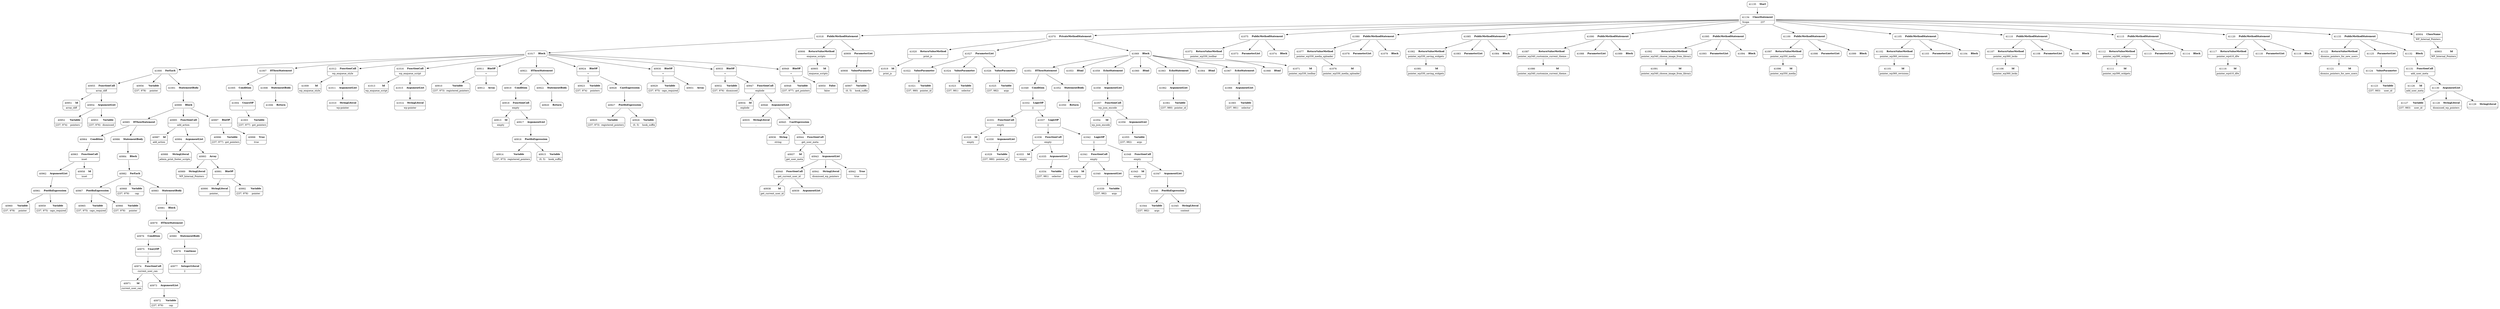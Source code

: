 digraph ast {
node [shape=none];
40960 [label=<<TABLE border='1' cellspacing='0' cellpadding='10' style='rounded' ><TR><TD border='0'>40960</TD><TD border='0'><B>Variable</B></TD></TR><HR/><TR><TD border='0' cellpadding='5'>(237, 978)</TD><TD border='0' cellpadding='5'>pointer</TD></TR></TABLE>>];
40961 [label=<<TABLE border='1' cellspacing='0' cellpadding='10' style='rounded' ><TR><TD border='0'>40961</TD><TD border='0'><B>PostfixExpression</B></TD></TR></TABLE>>];
40961 -> 40959 [weight=2];
40961 -> 40960 [weight=2];
40962 [label=<<TABLE border='1' cellspacing='0' cellpadding='10' style='rounded' ><TR><TD border='0'>40962</TD><TD border='0'><B>ArgumentList</B></TD></TR></TABLE>>];
40962 -> 40961 [weight=2];
40963 [label=<<TABLE border='1' cellspacing='0' cellpadding='10' style='rounded' ><TR><TD border='0'>40963</TD><TD border='0'><B>FunctionCall</B></TD></TR><HR/><TR><TD border='0' cellpadding='5' colspan='2'>isset</TD></TR></TABLE>>];
40963 -> 40958 [weight=2];
40963 -> 40962 [weight=2];
40964 [label=<<TABLE border='1' cellspacing='0' cellpadding='10' style='rounded' ><TR><TD border='0'>40964</TD><TD border='0'><B>Condition</B></TD></TR></TABLE>>];
40964 -> 40963 [weight=2];
40965 [label=<<TABLE border='1' cellspacing='0' cellpadding='10' style='rounded' ><TR><TD border='0'>40965</TD><TD border='0'><B>Variable</B></TD></TR><HR/><TR><TD border='0' cellpadding='5'>(237, 975)</TD><TD border='0' cellpadding='5'>caps_required</TD></TR></TABLE>>];
40966 [label=<<TABLE border='1' cellspacing='0' cellpadding='10' style='rounded' ><TR><TD border='0'>40966</TD><TD border='0'><B>Variable</B></TD></TR><HR/><TR><TD border='0' cellpadding='5'>(237, 978)</TD><TD border='0' cellpadding='5'>pointer</TD></TR></TABLE>>];
40967 [label=<<TABLE border='1' cellspacing='0' cellpadding='10' style='rounded' ><TR><TD border='0'>40967</TD><TD border='0'><B>PostfixExpression</B></TD></TR></TABLE>>];
40967 -> 40965 [weight=2];
40967 -> 40966 [weight=2];
40968 [label=<<TABLE border='1' cellspacing='0' cellpadding='10' style='rounded' ><TR><TD border='0'>40968</TD><TD border='0'><B>Variable</B></TD></TR><HR/><TR><TD border='0' cellpadding='5'>(237, 979)</TD><TD border='0' cellpadding='5'>cap</TD></TR></TABLE>>];
40971 [label=<<TABLE border='1' cellspacing='0' cellpadding='10' style='rounded' ><TR><TD border='0'>40971</TD><TD border='0'><B>Id</B></TD></TR><HR/><TR><TD border='0' cellpadding='5' colspan='2'>current_user_can</TD></TR></TABLE>>];
40972 [label=<<TABLE border='1' cellspacing='0' cellpadding='10' style='rounded' ><TR><TD border='0'>40972</TD><TD border='0'><B>Variable</B></TD></TR><HR/><TR><TD border='0' cellpadding='5'>(237, 979)</TD><TD border='0' cellpadding='5'>cap</TD></TR></TABLE>>];
40973 [label=<<TABLE border='1' cellspacing='0' cellpadding='10' style='rounded' ><TR><TD border='0'>40973</TD><TD border='0'><B>ArgumentList</B></TD></TR></TABLE>>];
40973 -> 40972 [weight=2];
40974 [label=<<TABLE border='1' cellspacing='0' cellpadding='10' style='rounded' ><TR><TD border='0'>40974</TD><TD border='0'><B>FunctionCall</B></TD></TR><HR/><TR><TD border='0' cellpadding='5' colspan='2'>current_user_can</TD></TR></TABLE>>];
40974 -> 40971 [weight=2];
40974 -> 40973 [weight=2];
40975 [label=<<TABLE border='1' cellspacing='0' cellpadding='10' style='rounded' ><TR><TD border='0'>40975</TD><TD border='0'><B>UnaryOP</B></TD></TR><HR/><TR><TD border='0' cellpadding='5' colspan='2'>!</TD></TR></TABLE>>];
40975 -> 40974 [weight=2];
40976 [label=<<TABLE border='1' cellspacing='0' cellpadding='10' style='rounded' ><TR><TD border='0'>40976</TD><TD border='0'><B>Condition</B></TD></TR></TABLE>>];
40976 -> 40975 [weight=2];
40977 [label=<<TABLE border='1' cellspacing='0' cellpadding='10' style='rounded' ><TR><TD border='0'>40977</TD><TD border='0'><B>IntegerLiteral</B></TD></TR><HR/><TR><TD border='0' cellpadding='5' colspan='2'>2</TD></TR></TABLE>>];
40978 [label=<<TABLE border='1' cellspacing='0' cellpadding='10' style='rounded' ><TR><TD border='0'>40978</TD><TD border='0'><B>Continue</B></TD></TR></TABLE>>];
40978 -> 40977 [weight=2];
40979 [label=<<TABLE border='1' cellspacing='0' cellpadding='10' style='rounded' ><TR><TD border='0'>40979</TD><TD border='0'><B>IfThenStatement</B></TD></TR></TABLE>>];
40979 -> 40976 [weight=2];
40979 -> 40980 [weight=2];
40980 [label=<<TABLE border='1' cellspacing='0' cellpadding='10' style='rounded' ><TR><TD border='0'>40980</TD><TD border='0'><B>StatementBody</B></TD></TR></TABLE>>];
40980 -> 40978 [weight=2];
40981 [label=<<TABLE border='1' cellspacing='0' cellpadding='10' style='rounded' ><TR><TD border='0'>40981</TD><TD border='0'><B>Block</B></TD></TR></TABLE>>];
40981 -> 40979 [weight=2];
40982 [label=<<TABLE border='1' cellspacing='0' cellpadding='10' style='rounded' ><TR><TD border='0'>40982</TD><TD border='0'><B>ForEach</B></TD></TR></TABLE>>];
40982 -> 40967 [weight=2];
40982 -> 40968 [weight=2];
40982 -> 40983 [weight=2];
40983 [label=<<TABLE border='1' cellspacing='0' cellpadding='10' style='rounded' ><TR><TD border='0'>40983</TD><TD border='0'><B>StatementBody</B></TD></TR></TABLE>>];
40983 -> 40981 [weight=2];
40984 [label=<<TABLE border='1' cellspacing='0' cellpadding='10' style='rounded' ><TR><TD border='0'>40984</TD><TD border='0'><B>Block</B></TD></TR></TABLE>>];
40984 -> 40982 [weight=2];
40985 [label=<<TABLE border='1' cellspacing='0' cellpadding='10' style='rounded' ><TR><TD border='0'>40985</TD><TD border='0'><B>IfThenStatement</B></TD></TR></TABLE>>];
40985 -> 40964 [weight=2];
40985 -> 40986 [weight=2];
40986 [label=<<TABLE border='1' cellspacing='0' cellpadding='10' style='rounded' ><TR><TD border='0'>40986</TD><TD border='0'><B>StatementBody</B></TD></TR></TABLE>>];
40986 -> 40984 [weight=2];
40987 [label=<<TABLE border='1' cellspacing='0' cellpadding='10' style='rounded' ><TR><TD border='0'>40987</TD><TD border='0'><B>Id</B></TD></TR><HR/><TR><TD border='0' cellpadding='5' colspan='2'>add_action</TD></TR></TABLE>>];
40988 [label=<<TABLE border='1' cellspacing='0' cellpadding='10' style='rounded' ><TR><TD border='0'>40988</TD><TD border='0'><B>StringLiteral</B></TD></TR><HR/><TR><TD border='0' cellpadding='5' colspan='2'>admin_print_footer_scripts</TD></TR></TABLE>>];
40989 [label=<<TABLE border='1' cellspacing='0' cellpadding='10' style='rounded' ><TR><TD border='0'>40989</TD><TD border='0'><B>StringLiteral</B></TD></TR><HR/><TR><TD border='0' cellpadding='5' colspan='2'>WP_Internal_Pointers</TD></TR></TABLE>>];
40990 [label=<<TABLE border='1' cellspacing='0' cellpadding='10' style='rounded' ><TR><TD border='0'>40990</TD><TD border='0'><B>StringLiteral</B></TD></TR><HR/><TR><TD border='0' cellpadding='5' colspan='2'>pointer_</TD></TR></TABLE>>];
40991 [label=<<TABLE border='1' cellspacing='0' cellpadding='10' style='rounded' ><TR><TD border='0'>40991</TD><TD border='0'><B>BinOP</B></TD></TR><HR/><TR><TD border='0' cellpadding='5' colspan='2'>.</TD></TR></TABLE>>];
40991 -> 40990 [weight=2];
40991 -> 40992 [weight=2];
40992 [label=<<TABLE border='1' cellspacing='0' cellpadding='10' style='rounded' ><TR><TD border='0'>40992</TD><TD border='0'><B>Variable</B></TD></TR><HR/><TR><TD border='0' cellpadding='5'>(237, 978)</TD><TD border='0' cellpadding='5'>pointer</TD></TR></TABLE>>];
40993 [label=<<TABLE border='1' cellspacing='0' cellpadding='10' style='rounded' ><TR><TD border='0'>40993</TD><TD border='0'><B>Array</B></TD></TR></TABLE>>];
40993 -> 40989 [weight=2];
40993 -> 40991 [weight=2];
40994 [label=<<TABLE border='1' cellspacing='0' cellpadding='10' style='rounded' ><TR><TD border='0'>40994</TD><TD border='0'><B>ArgumentList</B></TD></TR></TABLE>>];
40994 -> 40988 [weight=2];
40994 -> 40993 [weight=2];
40995 [label=<<TABLE border='1' cellspacing='0' cellpadding='10' style='rounded' ><TR><TD border='0'>40995</TD><TD border='0'><B>FunctionCall</B></TD></TR><HR/><TR><TD border='0' cellpadding='5' colspan='2'>add_action</TD></TR></TABLE>>];
40995 -> 40987 [weight=2];
40995 -> 40994 [weight=2];
40996 [label=<<TABLE border='1' cellspacing='0' cellpadding='10' style='rounded' ><TR><TD border='0'>40996</TD><TD border='0'><B>Variable</B></TD></TR><HR/><TR><TD border='0' cellpadding='5'>(237, 977)</TD><TD border='0' cellpadding='5'>got_pointers</TD></TR></TABLE>>];
40997 [label=<<TABLE border='1' cellspacing='0' cellpadding='10' style='rounded' ><TR><TD border='0'>40997</TD><TD border='0'><B>BinOP</B></TD></TR><HR/><TR><TD border='0' cellpadding='5' colspan='2'>=</TD></TR></TABLE>>];
40997 -> 40996 [weight=2];
40997 -> 40998 [weight=2];
40998 [label=<<TABLE border='1' cellspacing='0' cellpadding='10' style='rounded' ><TR><TD border='0'>40998</TD><TD border='0'><B>True</B></TD></TR><HR/><TR><TD border='0' cellpadding='5' colspan='2'>true</TD></TR></TABLE>>];
40999 [label=<<TABLE border='1' cellspacing='0' cellpadding='10' style='rounded' ><TR><TD border='0'>40999</TD><TD border='0'><B>Block</B></TD></TR></TABLE>>];
40999 -> 40985 [weight=2];
40999 -> 40995 [weight=2];
40999 -> 40997 [weight=2];
41000 [label=<<TABLE border='1' cellspacing='0' cellpadding='10' style='rounded' ><TR><TD border='0'>41000</TD><TD border='0'><B>ForEach</B></TD></TR></TABLE>>];
41000 -> 40955 [weight=2];
41000 -> 40956 [weight=2];
41000 -> 41001 [weight=2];
41001 [label=<<TABLE border='1' cellspacing='0' cellpadding='10' style='rounded' ><TR><TD border='0'>41001</TD><TD border='0'><B>StatementBody</B></TD></TR></TABLE>>];
41001 -> 40999 [weight=2];
41003 [label=<<TABLE border='1' cellspacing='0' cellpadding='10' style='rounded' ><TR><TD border='0'>41003</TD><TD border='0'><B>Variable</B></TD></TR><HR/><TR><TD border='0' cellpadding='5'>(237, 977)</TD><TD border='0' cellpadding='5'>got_pointers</TD></TR></TABLE>>];
41004 [label=<<TABLE border='1' cellspacing='0' cellpadding='10' style='rounded' ><TR><TD border='0'>41004</TD><TD border='0'><B>UnaryOP</B></TD></TR><HR/><TR><TD border='0' cellpadding='5' colspan='2'>!</TD></TR></TABLE>>];
41004 -> 41003 [weight=2];
41005 [label=<<TABLE border='1' cellspacing='0' cellpadding='10' style='rounded' ><TR><TD border='0'>41005</TD><TD border='0'><B>Condition</B></TD></TR></TABLE>>];
41005 -> 41004 [weight=2];
41006 [label=<<TABLE border='1' cellspacing='0' cellpadding='10' style='rounded' ><TR><TD border='0'>41006</TD><TD border='0'><B>Return</B></TD></TR></TABLE>>];
41007 [label=<<TABLE border='1' cellspacing='0' cellpadding='10' style='rounded' ><TR><TD border='0'>41007</TD><TD border='0'><B>IfThenStatement</B></TD></TR></TABLE>>];
41007 -> 41005 [weight=2];
41007 -> 41008 [weight=2];
41008 [label=<<TABLE border='1' cellspacing='0' cellpadding='10' style='rounded' ><TR><TD border='0'>41008</TD><TD border='0'><B>StatementBody</B></TD></TR></TABLE>>];
41008 -> 41006 [weight=2];
41009 [label=<<TABLE border='1' cellspacing='0' cellpadding='10' style='rounded' ><TR><TD border='0'>41009</TD><TD border='0'><B>Id</B></TD></TR><HR/><TR><TD border='0' cellpadding='5' colspan='2'>wp_enqueue_style</TD></TR></TABLE>>];
41010 [label=<<TABLE border='1' cellspacing='0' cellpadding='10' style='rounded' ><TR><TD border='0'>41010</TD><TD border='0'><B>StringLiteral</B></TD></TR><HR/><TR><TD border='0' cellpadding='5' colspan='2'>wp-pointer</TD></TR></TABLE>>];
41011 [label=<<TABLE border='1' cellspacing='0' cellpadding='10' style='rounded' ><TR><TD border='0'>41011</TD><TD border='0'><B>ArgumentList</B></TD></TR></TABLE>>];
41011 -> 41010 [weight=2];
41012 [label=<<TABLE border='1' cellspacing='0' cellpadding='10' style='rounded' ><TR><TD border='0'>41012</TD><TD border='0'><B>FunctionCall</B></TD></TR><HR/><TR><TD border='0' cellpadding='5' colspan='2'>wp_enqueue_style</TD></TR></TABLE>>];
41012 -> 41009 [weight=2];
41012 -> 41011 [weight=2];
41013 [label=<<TABLE border='1' cellspacing='0' cellpadding='10' style='rounded' ><TR><TD border='0'>41013</TD><TD border='0'><B>Id</B></TD></TR><HR/><TR><TD border='0' cellpadding='5' colspan='2'>wp_enqueue_script</TD></TR></TABLE>>];
41014 [label=<<TABLE border='1' cellspacing='0' cellpadding='10' style='rounded' ><TR><TD border='0'>41014</TD><TD border='0'><B>StringLiteral</B></TD></TR><HR/><TR><TD border='0' cellpadding='5' colspan='2'>wp-pointer</TD></TR></TABLE>>];
41015 [label=<<TABLE border='1' cellspacing='0' cellpadding='10' style='rounded' ><TR><TD border='0'>41015</TD><TD border='0'><B>ArgumentList</B></TD></TR></TABLE>>];
41015 -> 41014 [weight=2];
41016 [label=<<TABLE border='1' cellspacing='0' cellpadding='10' style='rounded' ><TR><TD border='0'>41016</TD><TD border='0'><B>FunctionCall</B></TD></TR><HR/><TR><TD border='0' cellpadding='5' colspan='2'>wp_enqueue_script</TD></TR></TABLE>>];
41016 -> 41013 [weight=2];
41016 -> 41015 [weight=2];
41017 [label=<<TABLE border='1' cellspacing='0' cellpadding='10' style='rounded' ><TR><TD border='0'>41017</TD><TD border='0'><B>Block</B></TD></TR></TABLE>>];
41017 -> 40911 [weight=2];
41017 -> 40921 [weight=2];
41017 -> 40924 [weight=2];
41017 -> 40930 [weight=2];
41017 -> 40933 [weight=2];
41017 -> 40949 [weight=2];
41017 -> 41000 [weight=2];
41017 -> 41007 [weight=2];
41017 -> 41012 [weight=2];
41017 -> 41016 [weight=2];
41018 [label=<<TABLE border='1' cellspacing='0' cellpadding='10' style='rounded' ><TR><TD border='0'>41018</TD><TD border='0'><B>PublicMethodStatement</B></TD></TR></TABLE>>];
41018 -> 40906 [weight=2];
41018 -> 40909 [weight=2];
41018 -> 41017 [weight=2];
41019 [label=<<TABLE border='1' cellspacing='0' cellpadding='10' style='rounded' ><TR><TD border='0'>41019</TD><TD border='0'><B>Id</B></TD></TR><HR/><TR><TD border='0' cellpadding='5' colspan='2'>print_js</TD></TR></TABLE>>];
41020 [label=<<TABLE border='1' cellspacing='0' cellpadding='10' style='rounded' ><TR><TD border='0'>41020</TD><TD border='0'><B>ReturnValueMethod</B></TD></TR><HR/><TR><TD border='0' cellpadding='5' colspan='2'>print_js</TD></TR></TABLE>>];
41020 -> 41019 [weight=2];
41021 [label=<<TABLE border='1' cellspacing='0' cellpadding='10' style='rounded' ><TR><TD border='0'>41021</TD><TD border='0'><B>Variable</B></TD></TR><HR/><TR><TD border='0' cellpadding='5'>(237, 980)</TD><TD border='0' cellpadding='5'>pointer_id</TD></TR></TABLE>>];
41022 [label=<<TABLE border='1' cellspacing='0' cellpadding='10' style='rounded' ><TR><TD border='0'>41022</TD><TD border='0'><B>ValueParameter</B></TD></TR></TABLE>>];
41022 -> 41021 [weight=2];
41023 [label=<<TABLE border='1' cellspacing='0' cellpadding='10' style='rounded' ><TR><TD border='0'>41023</TD><TD border='0'><B>Variable</B></TD></TR><HR/><TR><TD border='0' cellpadding='5'>(237, 981)</TD><TD border='0' cellpadding='5'>selector</TD></TR></TABLE>>];
41024 [label=<<TABLE border='1' cellspacing='0' cellpadding='10' style='rounded' ><TR><TD border='0'>41024</TD><TD border='0'><B>ValueParameter</B></TD></TR></TABLE>>];
41024 -> 41023 [weight=2];
41025 [label=<<TABLE border='1' cellspacing='0' cellpadding='10' style='rounded' ><TR><TD border='0'>41025</TD><TD border='0'><B>Variable</B></TD></TR><HR/><TR><TD border='0' cellpadding='5'>(237, 982)</TD><TD border='0' cellpadding='5'>args</TD></TR></TABLE>>];
41026 [label=<<TABLE border='1' cellspacing='0' cellpadding='10' style='rounded' ><TR><TD border='0'>41026</TD><TD border='0'><B>ValueParameter</B></TD></TR></TABLE>>];
41026 -> 41025 [weight=2];
41027 [label=<<TABLE border='1' cellspacing='0' cellpadding='10' style='rounded' ><TR><TD border='0'>41027</TD><TD border='0'><B>ParameterList</B></TD></TR></TABLE>>];
41027 -> 41022 [weight=2];
41027 -> 41024 [weight=2];
41027 -> 41026 [weight=2];
41028 [label=<<TABLE border='1' cellspacing='0' cellpadding='10' style='rounded' ><TR><TD border='0'>41028</TD><TD border='0'><B>Id</B></TD></TR><HR/><TR><TD border='0' cellpadding='5' colspan='2'>empty</TD></TR></TABLE>>];
41029 [label=<<TABLE border='1' cellspacing='0' cellpadding='10' style='rounded' ><TR><TD border='0'>41029</TD><TD border='0'><B>Variable</B></TD></TR><HR/><TR><TD border='0' cellpadding='5'>(237, 980)</TD><TD border='0' cellpadding='5'>pointer_id</TD></TR></TABLE>>];
41030 [label=<<TABLE border='1' cellspacing='0' cellpadding='10' style='rounded' ><TR><TD border='0'>41030</TD><TD border='0'><B>ArgumentList</B></TD></TR></TABLE>>];
41030 -> 41029 [weight=2];
41031 [label=<<TABLE border='1' cellspacing='0' cellpadding='10' style='rounded' ><TR><TD border='0'>41031</TD><TD border='0'><B>FunctionCall</B></TD></TR><HR/><TR><TD border='0' cellpadding='5' colspan='2'>empty</TD></TR></TABLE>>];
41031 -> 41028 [weight=2];
41031 -> 41030 [weight=2];
41032 [label=<<TABLE border='1' cellspacing='0' cellpadding='10' style='rounded' ><TR><TD border='0'>41032</TD><TD border='0'><B>LogicOP</B></TD></TR><HR/><TR><TD border='0' cellpadding='5' colspan='2'>||</TD></TR></TABLE>>];
41032 -> 41031 [weight=2];
41032 -> 41037 [weight=2];
41033 [label=<<TABLE border='1' cellspacing='0' cellpadding='10' style='rounded' ><TR><TD border='0'>41033</TD><TD border='0'><B>Id</B></TD></TR><HR/><TR><TD border='0' cellpadding='5' colspan='2'>empty</TD></TR></TABLE>>];
41034 [label=<<TABLE border='1' cellspacing='0' cellpadding='10' style='rounded' ><TR><TD border='0'>41034</TD><TD border='0'><B>Variable</B></TD></TR><HR/><TR><TD border='0' cellpadding='5'>(237, 981)</TD><TD border='0' cellpadding='5'>selector</TD></TR></TABLE>>];
41035 [label=<<TABLE border='1' cellspacing='0' cellpadding='10' style='rounded' ><TR><TD border='0'>41035</TD><TD border='0'><B>ArgumentList</B></TD></TR></TABLE>>];
41035 -> 41034 [weight=2];
41036 [label=<<TABLE border='1' cellspacing='0' cellpadding='10' style='rounded' ><TR><TD border='0'>41036</TD><TD border='0'><B>FunctionCall</B></TD></TR><HR/><TR><TD border='0' cellpadding='5' colspan='2'>empty</TD></TR></TABLE>>];
41036 -> 41033 [weight=2];
41036 -> 41035 [weight=2];
41037 [label=<<TABLE border='1' cellspacing='0' cellpadding='10' style='rounded' ><TR><TD border='0'>41037</TD><TD border='0'><B>LogicOP</B></TD></TR><HR/><TR><TD border='0' cellpadding='5' colspan='2'>||</TD></TR></TABLE>>];
41037 -> 41036 [weight=2];
41037 -> 41042 [weight=2];
41038 [label=<<TABLE border='1' cellspacing='0' cellpadding='10' style='rounded' ><TR><TD border='0'>41038</TD><TD border='0'><B>Id</B></TD></TR><HR/><TR><TD border='0' cellpadding='5' colspan='2'>empty</TD></TR></TABLE>>];
41039 [label=<<TABLE border='1' cellspacing='0' cellpadding='10' style='rounded' ><TR><TD border='0'>41039</TD><TD border='0'><B>Variable</B></TD></TR><HR/><TR><TD border='0' cellpadding='5'>(237, 982)</TD><TD border='0' cellpadding='5'>args</TD></TR></TABLE>>];
41040 [label=<<TABLE border='1' cellspacing='0' cellpadding='10' style='rounded' ><TR><TD border='0'>41040</TD><TD border='0'><B>ArgumentList</B></TD></TR></TABLE>>];
41040 -> 41039 [weight=2];
41041 [label=<<TABLE border='1' cellspacing='0' cellpadding='10' style='rounded' ><TR><TD border='0'>41041</TD><TD border='0'><B>FunctionCall</B></TD></TR><HR/><TR><TD border='0' cellpadding='5' colspan='2'>empty</TD></TR></TABLE>>];
41041 -> 41038 [weight=2];
41041 -> 41040 [weight=2];
41042 [label=<<TABLE border='1' cellspacing='0' cellpadding='10' style='rounded' ><TR><TD border='0'>41042</TD><TD border='0'><B>LogicOP</B></TD></TR><HR/><TR><TD border='0' cellpadding='5' colspan='2'>||</TD></TR></TABLE>>];
41042 -> 41041 [weight=2];
41042 -> 41048 [weight=2];
41043 [label=<<TABLE border='1' cellspacing='0' cellpadding='10' style='rounded' ><TR><TD border='0'>41043</TD><TD border='0'><B>Id</B></TD></TR><HR/><TR><TD border='0' cellpadding='5' colspan='2'>empty</TD></TR></TABLE>>];
41044 [label=<<TABLE border='1' cellspacing='0' cellpadding='10' style='rounded' ><TR><TD border='0'>41044</TD><TD border='0'><B>Variable</B></TD></TR><HR/><TR><TD border='0' cellpadding='5'>(237, 982)</TD><TD border='0' cellpadding='5'>args</TD></TR></TABLE>>];
41045 [label=<<TABLE border='1' cellspacing='0' cellpadding='10' style='rounded' ><TR><TD border='0'>41045</TD><TD border='0'><B>StringLiteral</B></TD></TR><HR/><TR><TD border='0' cellpadding='5' colspan='2'>content</TD></TR></TABLE>>];
41046 [label=<<TABLE border='1' cellspacing='0' cellpadding='10' style='rounded' ><TR><TD border='0'>41046</TD><TD border='0'><B>PostfixExpression</B></TD></TR></TABLE>>];
41046 -> 41044 [weight=2];
41046 -> 41045 [weight=2];
41047 [label=<<TABLE border='1' cellspacing='0' cellpadding='10' style='rounded' ><TR><TD border='0'>41047</TD><TD border='0'><B>ArgumentList</B></TD></TR></TABLE>>];
41047 -> 41046 [weight=2];
41048 [label=<<TABLE border='1' cellspacing='0' cellpadding='10' style='rounded' ><TR><TD border='0'>41048</TD><TD border='0'><B>FunctionCall</B></TD></TR><HR/><TR><TD border='0' cellpadding='5' colspan='2'>empty</TD></TR></TABLE>>];
41048 -> 41043 [weight=2];
41048 -> 41047 [weight=2];
41049 [label=<<TABLE border='1' cellspacing='0' cellpadding='10' style='rounded' ><TR><TD border='0'>41049</TD><TD border='0'><B>Condition</B></TD></TR></TABLE>>];
41049 -> 41032 [weight=2];
41050 [label=<<TABLE border='1' cellspacing='0' cellpadding='10' style='rounded' ><TR><TD border='0'>41050</TD><TD border='0'><B>Return</B></TD></TR></TABLE>>];
41051 [label=<<TABLE border='1' cellspacing='0' cellpadding='10' style='rounded' ><TR><TD border='0'>41051</TD><TD border='0'><B>IfThenStatement</B></TD></TR></TABLE>>];
41051 -> 41049 [weight=2];
41051 -> 41052 [weight=2];
41052 [label=<<TABLE border='1' cellspacing='0' cellpadding='10' style='rounded' ><TR><TD border='0'>41052</TD><TD border='0'><B>StatementBody</B></TD></TR></TABLE>>];
41052 -> 41050 [weight=2];
41053 [label=<<TABLE border='1' cellspacing='0' cellpadding='10' style='rounded' ><TR><TD border='0'>41053</TD><TD border='0'><B>Html</B></TD></TR></TABLE>>];
41054 [label=<<TABLE border='1' cellspacing='0' cellpadding='10' style='rounded' ><TR><TD border='0'>41054</TD><TD border='0'><B>Id</B></TD></TR><HR/><TR><TD border='0' cellpadding='5' colspan='2'>wp_json_encode</TD></TR></TABLE>>];
41055 [label=<<TABLE border='1' cellspacing='0' cellpadding='10' style='rounded' ><TR><TD border='0'>41055</TD><TD border='0'><B>Variable</B></TD></TR><HR/><TR><TD border='0' cellpadding='5'>(237, 982)</TD><TD border='0' cellpadding='5'>args</TD></TR></TABLE>>];
41056 [label=<<TABLE border='1' cellspacing='0' cellpadding='10' style='rounded' ><TR><TD border='0'>41056</TD><TD border='0'><B>ArgumentList</B></TD></TR></TABLE>>];
41056 -> 41055 [weight=2];
41057 [label=<<TABLE border='1' cellspacing='0' cellpadding='10' style='rounded' ><TR><TD border='0'>41057</TD><TD border='0'><B>FunctionCall</B></TD></TR><HR/><TR><TD border='0' cellpadding='5' colspan='2'>wp_json_encode</TD></TR></TABLE>>];
41057 -> 41054 [weight=2];
41057 -> 41056 [weight=2];
41058 [label=<<TABLE border='1' cellspacing='0' cellpadding='10' style='rounded' ><TR><TD border='0'>41058</TD><TD border='0'><B>ArgumentList</B></TD></TR></TABLE>>];
41058 -> 41057 [weight=2];
41059 [label=<<TABLE border='1' cellspacing='0' cellpadding='10' style='rounded' ><TR><TD border='0'>41059</TD><TD border='0'><B>EchoStatement</B></TD></TR></TABLE>>];
41059 -> 41058 [weight=2];
41060 [label=<<TABLE border='1' cellspacing='0' cellpadding='10' style='rounded' ><TR><TD border='0'>41060</TD><TD border='0'><B>Html</B></TD></TR></TABLE>>];
41061 [label=<<TABLE border='1' cellspacing='0' cellpadding='10' style='rounded' ><TR><TD border='0'>41061</TD><TD border='0'><B>Variable</B></TD></TR><HR/><TR><TD border='0' cellpadding='5'>(237, 980)</TD><TD border='0' cellpadding='5'>pointer_id</TD></TR></TABLE>>];
41062 [label=<<TABLE border='1' cellspacing='0' cellpadding='10' style='rounded' ><TR><TD border='0'>41062</TD><TD border='0'><B>ArgumentList</B></TD></TR></TABLE>>];
41062 -> 41061 [weight=2];
41063 [label=<<TABLE border='1' cellspacing='0' cellpadding='10' style='rounded' ><TR><TD border='0'>41063</TD><TD border='0'><B>EchoStatement</B></TD></TR></TABLE>>];
41063 -> 41062 [weight=2];
41064 [label=<<TABLE border='1' cellspacing='0' cellpadding='10' style='rounded' ><TR><TD border='0'>41064</TD><TD border='0'><B>Html</B></TD></TR></TABLE>>];
41065 [label=<<TABLE border='1' cellspacing='0' cellpadding='10' style='rounded' ><TR><TD border='0'>41065</TD><TD border='0'><B>Variable</B></TD></TR><HR/><TR><TD border='0' cellpadding='5'>(237, 981)</TD><TD border='0' cellpadding='5'>selector</TD></TR></TABLE>>];
41066 [label=<<TABLE border='1' cellspacing='0' cellpadding='10' style='rounded' ><TR><TD border='0'>41066</TD><TD border='0'><B>ArgumentList</B></TD></TR></TABLE>>];
41066 -> 41065 [weight=2];
41067 [label=<<TABLE border='1' cellspacing='0' cellpadding='10' style='rounded' ><TR><TD border='0'>41067</TD><TD border='0'><B>EchoStatement</B></TD></TR></TABLE>>];
41067 -> 41066 [weight=2];
41068 [label=<<TABLE border='1' cellspacing='0' cellpadding='10' style='rounded' ><TR><TD border='0'>41068</TD><TD border='0'><B>Html</B></TD></TR></TABLE>>];
41069 [label=<<TABLE border='1' cellspacing='0' cellpadding='10' style='rounded' ><TR><TD border='0'>41069</TD><TD border='0'><B>Block</B></TD></TR></TABLE>>];
41069 -> 41051 [weight=2];
41069 -> 41053 [weight=2];
41069 -> 41059 [weight=2];
41069 -> 41060 [weight=2];
41069 -> 41063 [weight=2];
41069 -> 41064 [weight=2];
41069 -> 41067 [weight=2];
41069 -> 41068 [weight=2];
41070 [label=<<TABLE border='1' cellspacing='0' cellpadding='10' style='rounded' ><TR><TD border='0'>41070</TD><TD border='0'><B>PrivateMethodStatement</B></TD></TR></TABLE>>];
41070 -> 41020 [weight=2];
41070 -> 41027 [weight=2];
41070 -> 41069 [weight=2];
41071 [label=<<TABLE border='1' cellspacing='0' cellpadding='10' style='rounded' ><TR><TD border='0'>41071</TD><TD border='0'><B>Id</B></TD></TR><HR/><TR><TD border='0' cellpadding='5' colspan='2'>pointer_wp330_toolbar</TD></TR></TABLE>>];
41072 [label=<<TABLE border='1' cellspacing='0' cellpadding='10' style='rounded' ><TR><TD border='0'>41072</TD><TD border='0'><B>ReturnValueMethod</B></TD></TR><HR/><TR><TD border='0' cellpadding='5' colspan='2'>pointer_wp330_toolbar</TD></TR></TABLE>>];
41072 -> 41071 [weight=2];
41073 [label=<<TABLE border='1' cellspacing='0' cellpadding='10' style='rounded' ><TR><TD border='0'>41073</TD><TD border='0'><B>ParameterList</B></TD></TR></TABLE>>];
41074 [label=<<TABLE border='1' cellspacing='0' cellpadding='10' style='rounded' ><TR><TD border='0'>41074</TD><TD border='0'><B>Block</B></TD></TR></TABLE>>];
41075 [label=<<TABLE border='1' cellspacing='0' cellpadding='10' style='rounded' ><TR><TD border='0'>41075</TD><TD border='0'><B>PublicMethodStatement</B></TD></TR></TABLE>>];
41075 -> 41072 [weight=2];
41075 -> 41073 [weight=2];
41075 -> 41074 [weight=2];
41076 [label=<<TABLE border='1' cellspacing='0' cellpadding='10' style='rounded' ><TR><TD border='0'>41076</TD><TD border='0'><B>Id</B></TD></TR><HR/><TR><TD border='0' cellpadding='5' colspan='2'>pointer_wp330_media_uploader</TD></TR></TABLE>>];
41077 [label=<<TABLE border='1' cellspacing='0' cellpadding='10' style='rounded' ><TR><TD border='0'>41077</TD><TD border='0'><B>ReturnValueMethod</B></TD></TR><HR/><TR><TD border='0' cellpadding='5' colspan='2'>pointer_wp330_media_uploader</TD></TR></TABLE>>];
41077 -> 41076 [weight=2];
41078 [label=<<TABLE border='1' cellspacing='0' cellpadding='10' style='rounded' ><TR><TD border='0'>41078</TD><TD border='0'><B>ParameterList</B></TD></TR></TABLE>>];
41079 [label=<<TABLE border='1' cellspacing='0' cellpadding='10' style='rounded' ><TR><TD border='0'>41079</TD><TD border='0'><B>Block</B></TD></TR></TABLE>>];
41080 [label=<<TABLE border='1' cellspacing='0' cellpadding='10' style='rounded' ><TR><TD border='0'>41080</TD><TD border='0'><B>PublicMethodStatement</B></TD></TR></TABLE>>];
41080 -> 41077 [weight=2];
41080 -> 41078 [weight=2];
41080 -> 41079 [weight=2];
41081 [label=<<TABLE border='1' cellspacing='0' cellpadding='10' style='rounded' ><TR><TD border='0'>41081</TD><TD border='0'><B>Id</B></TD></TR><HR/><TR><TD border='0' cellpadding='5' colspan='2'>pointer_wp330_saving_widgets</TD></TR></TABLE>>];
41082 [label=<<TABLE border='1' cellspacing='0' cellpadding='10' style='rounded' ><TR><TD border='0'>41082</TD><TD border='0'><B>ReturnValueMethod</B></TD></TR><HR/><TR><TD border='0' cellpadding='5' colspan='2'>pointer_wp330_saving_widgets</TD></TR></TABLE>>];
41082 -> 41081 [weight=2];
41083 [label=<<TABLE border='1' cellspacing='0' cellpadding='10' style='rounded' ><TR><TD border='0'>41083</TD><TD border='0'><B>ParameterList</B></TD></TR></TABLE>>];
41084 [label=<<TABLE border='1' cellspacing='0' cellpadding='10' style='rounded' ><TR><TD border='0'>41084</TD><TD border='0'><B>Block</B></TD></TR></TABLE>>];
41085 [label=<<TABLE border='1' cellspacing='0' cellpadding='10' style='rounded' ><TR><TD border='0'>41085</TD><TD border='0'><B>PublicMethodStatement</B></TD></TR></TABLE>>];
41085 -> 41082 [weight=2];
41085 -> 41083 [weight=2];
41085 -> 41084 [weight=2];
41086 [label=<<TABLE border='1' cellspacing='0' cellpadding='10' style='rounded' ><TR><TD border='0'>41086</TD><TD border='0'><B>Id</B></TD></TR><HR/><TR><TD border='0' cellpadding='5' colspan='2'>pointer_wp340_customize_current_theme...</TD></TR></TABLE>>];
41087 [label=<<TABLE border='1' cellspacing='0' cellpadding='10' style='rounded' ><TR><TD border='0'>41087</TD><TD border='0'><B>ReturnValueMethod</B></TD></TR><HR/><TR><TD border='0' cellpadding='5' colspan='2'>pointer_wp340_customize_current_theme...</TD></TR></TABLE>>];
41087 -> 41086 [weight=2];
41088 [label=<<TABLE border='1' cellspacing='0' cellpadding='10' style='rounded' ><TR><TD border='0'>41088</TD><TD border='0'><B>ParameterList</B></TD></TR></TABLE>>];
41089 [label=<<TABLE border='1' cellspacing='0' cellpadding='10' style='rounded' ><TR><TD border='0'>41089</TD><TD border='0'><B>Block</B></TD></TR></TABLE>>];
41090 [label=<<TABLE border='1' cellspacing='0' cellpadding='10' style='rounded' ><TR><TD border='0'>41090</TD><TD border='0'><B>PublicMethodStatement</B></TD></TR></TABLE>>];
41090 -> 41087 [weight=2];
41090 -> 41088 [weight=2];
41090 -> 41089 [weight=2];
41091 [label=<<TABLE border='1' cellspacing='0' cellpadding='10' style='rounded' ><TR><TD border='0'>41091</TD><TD border='0'><B>Id</B></TD></TR><HR/><TR><TD border='0' cellpadding='5' colspan='2'>pointer_wp340_choose_image_from_library</TD></TR></TABLE>>];
41092 [label=<<TABLE border='1' cellspacing='0' cellpadding='10' style='rounded' ><TR><TD border='0'>41092</TD><TD border='0'><B>ReturnValueMethod</B></TD></TR><HR/><TR><TD border='0' cellpadding='5' colspan='2'>pointer_wp340_choose_image_from_library</TD></TR></TABLE>>];
41092 -> 41091 [weight=2];
41093 [label=<<TABLE border='1' cellspacing='0' cellpadding='10' style='rounded' ><TR><TD border='0'>41093</TD><TD border='0'><B>ParameterList</B></TD></TR></TABLE>>];
41094 [label=<<TABLE border='1' cellspacing='0' cellpadding='10' style='rounded' ><TR><TD border='0'>41094</TD><TD border='0'><B>Block</B></TD></TR></TABLE>>];
41095 [label=<<TABLE border='1' cellspacing='0' cellpadding='10' style='rounded' ><TR><TD border='0'>41095</TD><TD border='0'><B>PublicMethodStatement</B></TD></TR></TABLE>>];
41095 -> 41092 [weight=2];
41095 -> 41093 [weight=2];
41095 -> 41094 [weight=2];
41096 [label=<<TABLE border='1' cellspacing='0' cellpadding='10' style='rounded' ><TR><TD border='0'>41096</TD><TD border='0'><B>Id</B></TD></TR><HR/><TR><TD border='0' cellpadding='5' colspan='2'>pointer_wp350_media</TD></TR></TABLE>>];
41097 [label=<<TABLE border='1' cellspacing='0' cellpadding='10' style='rounded' ><TR><TD border='0'>41097</TD><TD border='0'><B>ReturnValueMethod</B></TD></TR><HR/><TR><TD border='0' cellpadding='5' colspan='2'>pointer_wp350_media</TD></TR></TABLE>>];
41097 -> 41096 [weight=2];
41098 [label=<<TABLE border='1' cellspacing='0' cellpadding='10' style='rounded' ><TR><TD border='0'>41098</TD><TD border='0'><B>ParameterList</B></TD></TR></TABLE>>];
41099 [label=<<TABLE border='1' cellspacing='0' cellpadding='10' style='rounded' ><TR><TD border='0'>41099</TD><TD border='0'><B>Block</B></TD></TR></TABLE>>];
41100 [label=<<TABLE border='1' cellspacing='0' cellpadding='10' style='rounded' ><TR><TD border='0'>41100</TD><TD border='0'><B>PublicMethodStatement</B></TD></TR></TABLE>>];
41100 -> 41097 [weight=2];
41100 -> 41098 [weight=2];
41100 -> 41099 [weight=2];
41101 [label=<<TABLE border='1' cellspacing='0' cellpadding='10' style='rounded' ><TR><TD border='0'>41101</TD><TD border='0'><B>Id</B></TD></TR><HR/><TR><TD border='0' cellpadding='5' colspan='2'>pointer_wp360_revisions</TD></TR></TABLE>>];
41102 [label=<<TABLE border='1' cellspacing='0' cellpadding='10' style='rounded' ><TR><TD border='0'>41102</TD><TD border='0'><B>ReturnValueMethod</B></TD></TR><HR/><TR><TD border='0' cellpadding='5' colspan='2'>pointer_wp360_revisions</TD></TR></TABLE>>];
41102 -> 41101 [weight=2];
41103 [label=<<TABLE border='1' cellspacing='0' cellpadding='10' style='rounded' ><TR><TD border='0'>41103</TD><TD border='0'><B>ParameterList</B></TD></TR></TABLE>>];
41104 [label=<<TABLE border='1' cellspacing='0' cellpadding='10' style='rounded' ><TR><TD border='0'>41104</TD><TD border='0'><B>Block</B></TD></TR></TABLE>>];
41105 [label=<<TABLE border='1' cellspacing='0' cellpadding='10' style='rounded' ><TR><TD border='0'>41105</TD><TD border='0'><B>PublicMethodStatement</B></TD></TR></TABLE>>];
41105 -> 41102 [weight=2];
41105 -> 41103 [weight=2];
41105 -> 41104 [weight=2];
41106 [label=<<TABLE border='1' cellspacing='0' cellpadding='10' style='rounded' ><TR><TD border='0'>41106</TD><TD border='0'><B>Id</B></TD></TR><HR/><TR><TD border='0' cellpadding='5' colspan='2'>pointer_wp360_locks</TD></TR></TABLE>>];
41107 [label=<<TABLE border='1' cellspacing='0' cellpadding='10' style='rounded' ><TR><TD border='0'>41107</TD><TD border='0'><B>ReturnValueMethod</B></TD></TR><HR/><TR><TD border='0' cellpadding='5' colspan='2'>pointer_wp360_locks</TD></TR></TABLE>>];
41107 -> 41106 [weight=2];
41108 [label=<<TABLE border='1' cellspacing='0' cellpadding='10' style='rounded' ><TR><TD border='0'>41108</TD><TD border='0'><B>ParameterList</B></TD></TR></TABLE>>];
41109 [label=<<TABLE border='1' cellspacing='0' cellpadding='10' style='rounded' ><TR><TD border='0'>41109</TD><TD border='0'><B>Block</B></TD></TR></TABLE>>];
41110 [label=<<TABLE border='1' cellspacing='0' cellpadding='10' style='rounded' ><TR><TD border='0'>41110</TD><TD border='0'><B>PublicMethodStatement</B></TD></TR></TABLE>>];
41110 -> 41107 [weight=2];
41110 -> 41108 [weight=2];
41110 -> 41109 [weight=2];
41111 [label=<<TABLE border='1' cellspacing='0' cellpadding='10' style='rounded' ><TR><TD border='0'>41111</TD><TD border='0'><B>Id</B></TD></TR><HR/><TR><TD border='0' cellpadding='5' colspan='2'>pointer_wp390_widgets</TD></TR></TABLE>>];
41112 [label=<<TABLE border='1' cellspacing='0' cellpadding='10' style='rounded' ><TR><TD border='0'>41112</TD><TD border='0'><B>ReturnValueMethod</B></TD></TR><HR/><TR><TD border='0' cellpadding='5' colspan='2'>pointer_wp390_widgets</TD></TR></TABLE>>];
41112 -> 41111 [weight=2];
41113 [label=<<TABLE border='1' cellspacing='0' cellpadding='10' style='rounded' ><TR><TD border='0'>41113</TD><TD border='0'><B>ParameterList</B></TD></TR></TABLE>>];
41114 [label=<<TABLE border='1' cellspacing='0' cellpadding='10' style='rounded' ><TR><TD border='0'>41114</TD><TD border='0'><B>Block</B></TD></TR></TABLE>>];
41115 [label=<<TABLE border='1' cellspacing='0' cellpadding='10' style='rounded' ><TR><TD border='0'>41115</TD><TD border='0'><B>PublicMethodStatement</B></TD></TR></TABLE>>];
41115 -> 41112 [weight=2];
41115 -> 41113 [weight=2];
41115 -> 41114 [weight=2];
41116 [label=<<TABLE border='1' cellspacing='0' cellpadding='10' style='rounded' ><TR><TD border='0'>41116</TD><TD border='0'><B>Id</B></TD></TR><HR/><TR><TD border='0' cellpadding='5' colspan='2'>pointer_wp410_dfw</TD></TR></TABLE>>];
41117 [label=<<TABLE border='1' cellspacing='0' cellpadding='10' style='rounded' ><TR><TD border='0'>41117</TD><TD border='0'><B>ReturnValueMethod</B></TD></TR><HR/><TR><TD border='0' cellpadding='5' colspan='2'>pointer_wp410_dfw</TD></TR></TABLE>>];
41117 -> 41116 [weight=2];
41118 [label=<<TABLE border='1' cellspacing='0' cellpadding='10' style='rounded' ><TR><TD border='0'>41118</TD><TD border='0'><B>ParameterList</B></TD></TR></TABLE>>];
41119 [label=<<TABLE border='1' cellspacing='0' cellpadding='10' style='rounded' ><TR><TD border='0'>41119</TD><TD border='0'><B>Block</B></TD></TR></TABLE>>];
41120 [label=<<TABLE border='1' cellspacing='0' cellpadding='10' style='rounded' ><TR><TD border='0'>41120</TD><TD border='0'><B>PublicMethodStatement</B></TD></TR></TABLE>>];
41120 -> 41117 [weight=2];
41120 -> 41118 [weight=2];
41120 -> 41119 [weight=2];
41121 [label=<<TABLE border='1' cellspacing='0' cellpadding='10' style='rounded' ><TR><TD border='0'>41121</TD><TD border='0'><B>Id</B></TD></TR><HR/><TR><TD border='0' cellpadding='5' colspan='2'>dismiss_pointers_for_new_users</TD></TR></TABLE>>];
41122 [label=<<TABLE border='1' cellspacing='0' cellpadding='10' style='rounded' ><TR><TD border='0'>41122</TD><TD border='0'><B>ReturnValueMethod</B></TD></TR><HR/><TR><TD border='0' cellpadding='5' colspan='2'>dismiss_pointers_for_new_users</TD></TR></TABLE>>];
41122 -> 41121 [weight=2];
41123 [label=<<TABLE border='1' cellspacing='0' cellpadding='10' style='rounded' ><TR><TD border='0'>41123</TD><TD border='0'><B>Variable</B></TD></TR><HR/><TR><TD border='0' cellpadding='5'>(237, 983)</TD><TD border='0' cellpadding='5'>user_id</TD></TR></TABLE>>];
41124 [label=<<TABLE border='1' cellspacing='0' cellpadding='10' style='rounded' ><TR><TD border='0'>41124</TD><TD border='0'><B>ValueParameter</B></TD></TR></TABLE>>];
41124 -> 41123 [weight=2];
41125 [label=<<TABLE border='1' cellspacing='0' cellpadding='10' style='rounded' ><TR><TD border='0'>41125</TD><TD border='0'><B>ParameterList</B></TD></TR></TABLE>>];
41125 -> 41124 [weight=2];
41126 [label=<<TABLE border='1' cellspacing='0' cellpadding='10' style='rounded' ><TR><TD border='0'>41126</TD><TD border='0'><B>Id</B></TD></TR><HR/><TR><TD border='0' cellpadding='5' colspan='2'>add_user_meta</TD></TR></TABLE>>];
41127 [label=<<TABLE border='1' cellspacing='0' cellpadding='10' style='rounded' ><TR><TD border='0'>41127</TD><TD border='0'><B>Variable</B></TD></TR><HR/><TR><TD border='0' cellpadding='5'>(237, 983)</TD><TD border='0' cellpadding='5'>user_id</TD></TR></TABLE>>];
41128 [label=<<TABLE border='1' cellspacing='0' cellpadding='10' style='rounded' ><TR><TD border='0'>41128</TD><TD border='0'><B>StringLiteral</B></TD></TR><HR/><TR><TD border='0' cellpadding='5' colspan='2'>dismissed_wp_pointers</TD></TR></TABLE>>];
41129 [label=<<TABLE border='1' cellspacing='0' cellpadding='10' style='rounded' ><TR><TD border='0'>41129</TD><TD border='0'><B>StringLiteral</B></TD></TR><HR/><TR><TD border='0' cellpadding='5' colspan='2'></TD></TR></TABLE>>];
41130 [label=<<TABLE border='1' cellspacing='0' cellpadding='10' style='rounded' ><TR><TD border='0'>41130</TD><TD border='0'><B>ArgumentList</B></TD></TR></TABLE>>];
41130 -> 41127 [weight=2];
41130 -> 41128 [weight=2];
41130 -> 41129 [weight=2];
41131 [label=<<TABLE border='1' cellspacing='0' cellpadding='10' style='rounded' ><TR><TD border='0'>41131</TD><TD border='0'><B>FunctionCall</B></TD></TR><HR/><TR><TD border='0' cellpadding='5' colspan='2'>add_user_meta</TD></TR></TABLE>>];
41131 -> 41126 [weight=2];
41131 -> 41130 [weight=2];
41132 [label=<<TABLE border='1' cellspacing='0' cellpadding='10' style='rounded' ><TR><TD border='0'>41132</TD><TD border='0'><B>Block</B></TD></TR></TABLE>>];
41132 -> 41131 [weight=2];
41133 [label=<<TABLE border='1' cellspacing='0' cellpadding='10' style='rounded' ><TR><TD border='0'>41133</TD><TD border='0'><B>PublicMethodStatement</B></TD></TR></TABLE>>];
41133 -> 41122 [weight=2];
41133 -> 41125 [weight=2];
41133 -> 41132 [weight=2];
41134 [label=<<TABLE border='1' cellspacing='0' cellpadding='10' style='rounded' ><TR><TD border='0'>41134</TD><TD border='0'><B>ClassStatement</B></TD></TR><HR/><TR><TD border='0' cellpadding='5'>Scope</TD><TD border='0' cellpadding='5'>237</TD></TR></TABLE>>];
41134 -> 40904 [weight=2];
41134 -> 41018 [weight=2];
41134 -> 41070 [weight=2];
41134 -> 41075 [weight=2];
41134 -> 41080 [weight=2];
41134 -> 41085 [weight=2];
41134 -> 41090 [weight=2];
41134 -> 41095 [weight=2];
41134 -> 41100 [weight=2];
41134 -> 41105 [weight=2];
41134 -> 41110 [weight=2];
41134 -> 41115 [weight=2];
41134 -> 41120 [weight=2];
41134 -> 41133 [weight=2];
41135 [label=<<TABLE border='1' cellspacing='0' cellpadding='10' style='rounded' ><TR><TD border='0'>41135</TD><TD border='0'><B>Start</B></TD></TR></TABLE>>];
41135 -> 41134 [weight=2];
40903 [label=<<TABLE border='1' cellspacing='0' cellpadding='10' style='rounded' ><TR><TD border='0'>40903</TD><TD border='0'><B>Id</B></TD></TR><HR/><TR><TD border='0' cellpadding='5' colspan='2'>WP_Internal_Pointers</TD></TR></TABLE>>];
40904 [label=<<TABLE border='1' cellspacing='0' cellpadding='10' style='rounded' ><TR><TD border='0'>40904</TD><TD border='0'><B>ClassName</B></TD></TR><HR/><TR><TD border='0' cellpadding='5' colspan='2'>WP_Internal_Pointers</TD></TR></TABLE>>];
40904 -> 40903 [weight=2];
40905 [label=<<TABLE border='1' cellspacing='0' cellpadding='10' style='rounded' ><TR><TD border='0'>40905</TD><TD border='0'><B>Id</B></TD></TR><HR/><TR><TD border='0' cellpadding='5' colspan='2'>enqueue_scripts</TD></TR></TABLE>>];
40906 [label=<<TABLE border='1' cellspacing='0' cellpadding='10' style='rounded' ><TR><TD border='0'>40906</TD><TD border='0'><B>ReturnValueMethod</B></TD></TR><HR/><TR><TD border='0' cellpadding='5' colspan='2'>enqueue_scripts</TD></TR></TABLE>>];
40906 -> 40905 [weight=2];
40907 [label=<<TABLE border='1' cellspacing='0' cellpadding='10' style='rounded' ><TR><TD border='0'>40907</TD><TD border='0'><B>Variable</B></TD></TR><HR/><TR><TD border='0' cellpadding='5'>(0, 5)</TD><TD border='0' cellpadding='5'>hook_suffix</TD></TR></TABLE>>];
40908 [label=<<TABLE border='1' cellspacing='0' cellpadding='10' style='rounded' ><TR><TD border='0'>40908</TD><TD border='0'><B>ValueParameter</B></TD></TR></TABLE>>];
40908 -> 40907 [weight=2];
40909 [label=<<TABLE border='1' cellspacing='0' cellpadding='10' style='rounded' ><TR><TD border='0'>40909</TD><TD border='0'><B>ParameterList</B></TD></TR></TABLE>>];
40909 -> 40908 [weight=2];
40910 [label=<<TABLE border='1' cellspacing='0' cellpadding='10' style='rounded' ><TR><TD border='0'>40910</TD><TD border='0'><B>Variable</B></TD></TR><HR/><TR><TD border='0' cellpadding='5'>(237, 973)</TD><TD border='0' cellpadding='5'>registered_pointers</TD></TR></TABLE>>];
40911 [label=<<TABLE border='1' cellspacing='0' cellpadding='10' style='rounded' ><TR><TD border='0'>40911</TD><TD border='0'><B>BinOP</B></TD></TR><HR/><TR><TD border='0' cellpadding='5' colspan='2'>=</TD></TR></TABLE>>];
40911 -> 40910 [weight=2];
40911 -> 40912 [weight=2];
40912 [label=<<TABLE border='1' cellspacing='0' cellpadding='10' style='rounded' ><TR><TD border='0'>40912</TD><TD border='0'><B>Array</B></TD></TR></TABLE>>];
40913 [label=<<TABLE border='1' cellspacing='0' cellpadding='10' style='rounded' ><TR><TD border='0'>40913</TD><TD border='0'><B>Id</B></TD></TR><HR/><TR><TD border='0' cellpadding='5' colspan='2'>empty</TD></TR></TABLE>>];
40914 [label=<<TABLE border='1' cellspacing='0' cellpadding='10' style='rounded' ><TR><TD border='0'>40914</TD><TD border='0'><B>Variable</B></TD></TR><HR/><TR><TD border='0' cellpadding='5'>(237, 973)</TD><TD border='0' cellpadding='5'>registered_pointers</TD></TR></TABLE>>];
40915 [label=<<TABLE border='1' cellspacing='0' cellpadding='10' style='rounded' ><TR><TD border='0'>40915</TD><TD border='0'><B>Variable</B></TD></TR><HR/><TR><TD border='0' cellpadding='5'>(0, 5)</TD><TD border='0' cellpadding='5'>hook_suffix</TD></TR></TABLE>>];
40916 [label=<<TABLE border='1' cellspacing='0' cellpadding='10' style='rounded' ><TR><TD border='0'>40916</TD><TD border='0'><B>PostfixExpression</B></TD></TR></TABLE>>];
40916 -> 40914 [weight=2];
40916 -> 40915 [weight=2];
40917 [label=<<TABLE border='1' cellspacing='0' cellpadding='10' style='rounded' ><TR><TD border='0'>40917</TD><TD border='0'><B>ArgumentList</B></TD></TR></TABLE>>];
40917 -> 40916 [weight=2];
40918 [label=<<TABLE border='1' cellspacing='0' cellpadding='10' style='rounded' ><TR><TD border='0'>40918</TD><TD border='0'><B>FunctionCall</B></TD></TR><HR/><TR><TD border='0' cellpadding='5' colspan='2'>empty</TD></TR></TABLE>>];
40918 -> 40913 [weight=2];
40918 -> 40917 [weight=2];
40919 [label=<<TABLE border='1' cellspacing='0' cellpadding='10' style='rounded' ><TR><TD border='0'>40919</TD><TD border='0'><B>Condition</B></TD></TR></TABLE>>];
40919 -> 40918 [weight=2];
40920 [label=<<TABLE border='1' cellspacing='0' cellpadding='10' style='rounded' ><TR><TD border='0'>40920</TD><TD border='0'><B>Return</B></TD></TR></TABLE>>];
40921 [label=<<TABLE border='1' cellspacing='0' cellpadding='10' style='rounded' ><TR><TD border='0'>40921</TD><TD border='0'><B>IfThenStatement</B></TD></TR></TABLE>>];
40921 -> 40919 [weight=2];
40921 -> 40922 [weight=2];
40922 [label=<<TABLE border='1' cellspacing='0' cellpadding='10' style='rounded' ><TR><TD border='0'>40922</TD><TD border='0'><B>StatementBody</B></TD></TR></TABLE>>];
40922 -> 40920 [weight=2];
40923 [label=<<TABLE border='1' cellspacing='0' cellpadding='10' style='rounded' ><TR><TD border='0'>40923</TD><TD border='0'><B>Variable</B></TD></TR><HR/><TR><TD border='0' cellpadding='5'>(237, 974)</TD><TD border='0' cellpadding='5'>pointers</TD></TR></TABLE>>];
40924 [label=<<TABLE border='1' cellspacing='0' cellpadding='10' style='rounded' ><TR><TD border='0'>40924</TD><TD border='0'><B>BinOP</B></TD></TR><HR/><TR><TD border='0' cellpadding='5' colspan='2'>=</TD></TR></TABLE>>];
40924 -> 40923 [weight=2];
40924 -> 40928 [weight=2];
40925 [label=<<TABLE border='1' cellspacing='0' cellpadding='10' style='rounded' ><TR><TD border='0'>40925</TD><TD border='0'><B>Variable</B></TD></TR><HR/><TR><TD border='0' cellpadding='5'>(237, 973)</TD><TD border='0' cellpadding='5'>registered_pointers</TD></TR></TABLE>>];
40926 [label=<<TABLE border='1' cellspacing='0' cellpadding='10' style='rounded' ><TR><TD border='0'>40926</TD><TD border='0'><B>Variable</B></TD></TR><HR/><TR><TD border='0' cellpadding='5'>(0, 5)</TD><TD border='0' cellpadding='5'>hook_suffix</TD></TR></TABLE>>];
40927 [label=<<TABLE border='1' cellspacing='0' cellpadding='10' style='rounded' ><TR><TD border='0'>40927</TD><TD border='0'><B>PostfixExpression</B></TD></TR></TABLE>>];
40927 -> 40925 [weight=2];
40927 -> 40926 [weight=2];
40928 [label=<<TABLE border='1' cellspacing='0' cellpadding='10' style='rounded' ><TR><TD border='0'>40928</TD><TD border='0'><B>CastExpression</B></TD></TR></TABLE>>];
40928 -> 40927 [weight=2];
40929 [label=<<TABLE border='1' cellspacing='0' cellpadding='10' style='rounded' ><TR><TD border='0'>40929</TD><TD border='0'><B>Variable</B></TD></TR><HR/><TR><TD border='0' cellpadding='5'>(237, 975)</TD><TD border='0' cellpadding='5'>caps_required</TD></TR></TABLE>>];
40930 [label=<<TABLE border='1' cellspacing='0' cellpadding='10' style='rounded' ><TR><TD border='0'>40930</TD><TD border='0'><B>BinOP</B></TD></TR><HR/><TR><TD border='0' cellpadding='5' colspan='2'>=</TD></TR></TABLE>>];
40930 -> 40929 [weight=2];
40930 -> 40931 [weight=2];
40931 [label=<<TABLE border='1' cellspacing='0' cellpadding='10' style='rounded' ><TR><TD border='0'>40931</TD><TD border='0'><B>Array</B></TD></TR></TABLE>>];
40932 [label=<<TABLE border='1' cellspacing='0' cellpadding='10' style='rounded' ><TR><TD border='0'>40932</TD><TD border='0'><B>Variable</B></TD></TR><HR/><TR><TD border='0' cellpadding='5'>(237, 976)</TD><TD border='0' cellpadding='5'>dismissed</TD></TR></TABLE>>];
40933 [label=<<TABLE border='1' cellspacing='0' cellpadding='10' style='rounded' ><TR><TD border='0'>40933</TD><TD border='0'><B>BinOP</B></TD></TR><HR/><TR><TD border='0' cellpadding='5' colspan='2'>=</TD></TR></TABLE>>];
40933 -> 40932 [weight=2];
40933 -> 40947 [weight=2];
40934 [label=<<TABLE border='1' cellspacing='0' cellpadding='10' style='rounded' ><TR><TD border='0'>40934</TD><TD border='0'><B>Id</B></TD></TR><HR/><TR><TD border='0' cellpadding='5' colspan='2'>explode</TD></TR></TABLE>>];
40935 [label=<<TABLE border='1' cellspacing='0' cellpadding='10' style='rounded' ><TR><TD border='0'>40935</TD><TD border='0'><B>StringLiteral</B></TD></TR><HR/><TR><TD border='0' cellpadding='5' colspan='2'>,</TD></TR></TABLE>>];
40936 [label=<<TABLE border='1' cellspacing='0' cellpadding='10' style='rounded' ><TR><TD border='0'>40936</TD><TD border='0'><B>String</B></TD></TR><HR/><TR><TD border='0' cellpadding='5' colspan='2'>string</TD></TR></TABLE>>];
40937 [label=<<TABLE border='1' cellspacing='0' cellpadding='10' style='rounded' ><TR><TD border='0'>40937</TD><TD border='0'><B>Id</B></TD></TR><HR/><TR><TD border='0' cellpadding='5' colspan='2'>get_user_meta</TD></TR></TABLE>>];
40938 [label=<<TABLE border='1' cellspacing='0' cellpadding='10' style='rounded' ><TR><TD border='0'>40938</TD><TD border='0'><B>Id</B></TD></TR><HR/><TR><TD border='0' cellpadding='5' colspan='2'>get_current_user_id</TD></TR></TABLE>>];
40939 [label=<<TABLE border='1' cellspacing='0' cellpadding='10' style='rounded' ><TR><TD border='0'>40939</TD><TD border='0'><B>ArgumentList</B></TD></TR></TABLE>>];
40940 [label=<<TABLE border='1' cellspacing='0' cellpadding='10' style='rounded' ><TR><TD border='0'>40940</TD><TD border='0'><B>FunctionCall</B></TD></TR><HR/><TR><TD border='0' cellpadding='5' colspan='2'>get_current_user_id</TD></TR></TABLE>>];
40940 -> 40938 [weight=2];
40940 -> 40939 [weight=2];
40941 [label=<<TABLE border='1' cellspacing='0' cellpadding='10' style='rounded' ><TR><TD border='0'>40941</TD><TD border='0'><B>StringLiteral</B></TD></TR><HR/><TR><TD border='0' cellpadding='5' colspan='2'>dismissed_wp_pointers</TD></TR></TABLE>>];
40942 [label=<<TABLE border='1' cellspacing='0' cellpadding='10' style='rounded' ><TR><TD border='0'>40942</TD><TD border='0'><B>True</B></TD></TR><HR/><TR><TD border='0' cellpadding='5' colspan='2'>true</TD></TR></TABLE>>];
40943 [label=<<TABLE border='1' cellspacing='0' cellpadding='10' style='rounded' ><TR><TD border='0'>40943</TD><TD border='0'><B>ArgumentList</B></TD></TR></TABLE>>];
40943 -> 40940 [weight=2];
40943 -> 40941 [weight=2];
40943 -> 40942 [weight=2];
40944 [label=<<TABLE border='1' cellspacing='0' cellpadding='10' style='rounded' ><TR><TD border='0'>40944</TD><TD border='0'><B>FunctionCall</B></TD></TR><HR/><TR><TD border='0' cellpadding='5' colspan='2'>get_user_meta</TD></TR></TABLE>>];
40944 -> 40937 [weight=2];
40944 -> 40943 [weight=2];
40945 [label=<<TABLE border='1' cellspacing='0' cellpadding='10' style='rounded' ><TR><TD border='0'>40945</TD><TD border='0'><B>CastExpression</B></TD></TR></TABLE>>];
40945 -> 40936 [weight=2];
40945 -> 40944 [weight=2];
40946 [label=<<TABLE border='1' cellspacing='0' cellpadding='10' style='rounded' ><TR><TD border='0'>40946</TD><TD border='0'><B>ArgumentList</B></TD></TR></TABLE>>];
40946 -> 40935 [weight=2];
40946 -> 40945 [weight=2];
40947 [label=<<TABLE border='1' cellspacing='0' cellpadding='10' style='rounded' ><TR><TD border='0'>40947</TD><TD border='0'><B>FunctionCall</B></TD></TR><HR/><TR><TD border='0' cellpadding='5' colspan='2'>explode</TD></TR></TABLE>>];
40947 -> 40934 [weight=2];
40947 -> 40946 [weight=2];
40948 [label=<<TABLE border='1' cellspacing='0' cellpadding='10' style='rounded' ><TR><TD border='0'>40948</TD><TD border='0'><B>Variable</B></TD></TR><HR/><TR><TD border='0' cellpadding='5'>(237, 977)</TD><TD border='0' cellpadding='5'>got_pointers</TD></TR></TABLE>>];
40949 [label=<<TABLE border='1' cellspacing='0' cellpadding='10' style='rounded' ><TR><TD border='0'>40949</TD><TD border='0'><B>BinOP</B></TD></TR><HR/><TR><TD border='0' cellpadding='5' colspan='2'>=</TD></TR></TABLE>>];
40949 -> 40948 [weight=2];
40949 -> 40950 [weight=2];
40950 [label=<<TABLE border='1' cellspacing='0' cellpadding='10' style='rounded' ><TR><TD border='0'>40950</TD><TD border='0'><B>False</B></TD></TR><HR/><TR><TD border='0' cellpadding='5' colspan='2'>false</TD></TR></TABLE>>];
40951 [label=<<TABLE border='1' cellspacing='0' cellpadding='10' style='rounded' ><TR><TD border='0'>40951</TD><TD border='0'><B>Id</B></TD></TR><HR/><TR><TD border='0' cellpadding='5' colspan='2'>array_diff</TD></TR></TABLE>>];
40952 [label=<<TABLE border='1' cellspacing='0' cellpadding='10' style='rounded' ><TR><TD border='0'>40952</TD><TD border='0'><B>Variable</B></TD></TR><HR/><TR><TD border='0' cellpadding='5'>(237, 974)</TD><TD border='0' cellpadding='5'>pointers</TD></TR></TABLE>>];
40953 [label=<<TABLE border='1' cellspacing='0' cellpadding='10' style='rounded' ><TR><TD border='0'>40953</TD><TD border='0'><B>Variable</B></TD></TR><HR/><TR><TD border='0' cellpadding='5'>(237, 976)</TD><TD border='0' cellpadding='5'>dismissed</TD></TR></TABLE>>];
40954 [label=<<TABLE border='1' cellspacing='0' cellpadding='10' style='rounded' ><TR><TD border='0'>40954</TD><TD border='0'><B>ArgumentList</B></TD></TR></TABLE>>];
40954 -> 40952 [weight=2];
40954 -> 40953 [weight=2];
40955 [label=<<TABLE border='1' cellspacing='0' cellpadding='10' style='rounded' ><TR><TD border='0'>40955</TD><TD border='0'><B>FunctionCall</B></TD></TR><HR/><TR><TD border='0' cellpadding='5' colspan='2'>array_diff</TD></TR></TABLE>>];
40955 -> 40951 [weight=2];
40955 -> 40954 [weight=2];
40956 [label=<<TABLE border='1' cellspacing='0' cellpadding='10' style='rounded' ><TR><TD border='0'>40956</TD><TD border='0'><B>Variable</B></TD></TR><HR/><TR><TD border='0' cellpadding='5'>(237, 978)</TD><TD border='0' cellpadding='5'>pointer</TD></TR></TABLE>>];
40958 [label=<<TABLE border='1' cellspacing='0' cellpadding='10' style='rounded' ><TR><TD border='0'>40958</TD><TD border='0'><B>Id</B></TD></TR><HR/><TR><TD border='0' cellpadding='5' colspan='2'>isset</TD></TR></TABLE>>];
40959 [label=<<TABLE border='1' cellspacing='0' cellpadding='10' style='rounded' ><TR><TD border='0'>40959</TD><TD border='0'><B>Variable</B></TD></TR><HR/><TR><TD border='0' cellpadding='5'>(237, 975)</TD><TD border='0' cellpadding='5'>caps_required</TD></TR></TABLE>>];
}
